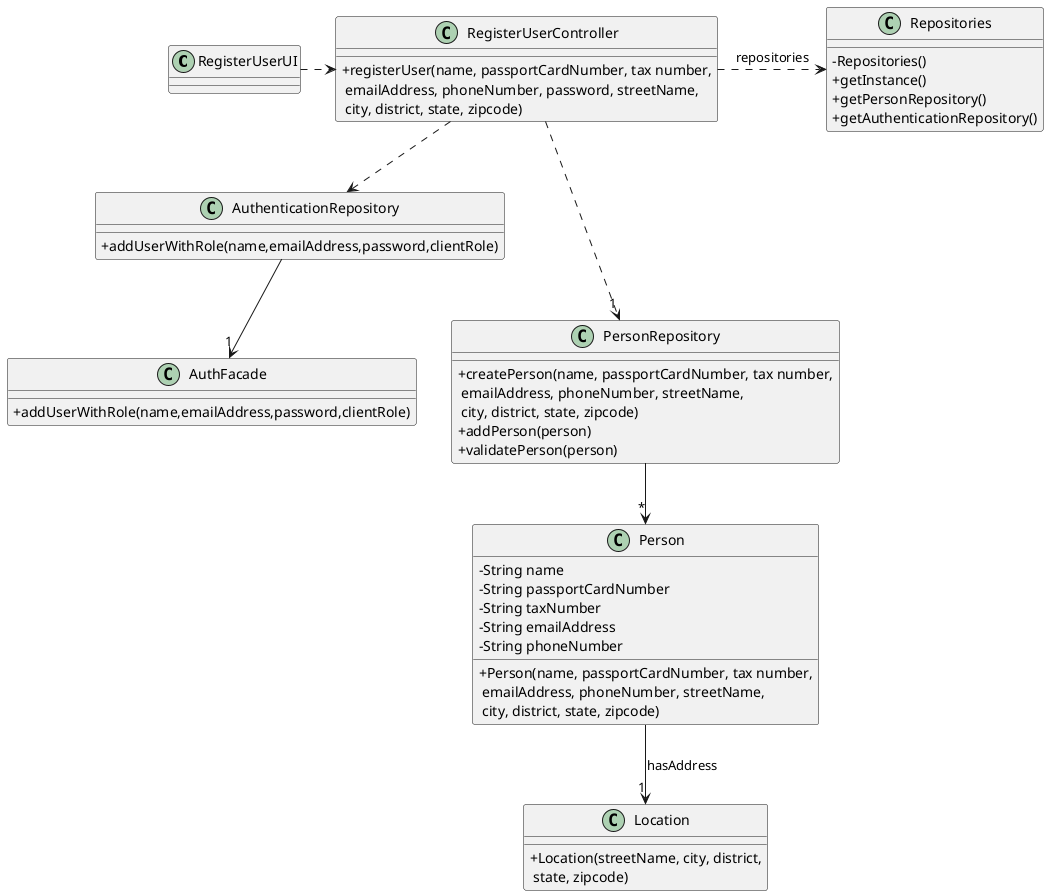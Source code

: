 @startuml
'skinparam monochrome true
skinparam packageStyle rectangle
skinparam shadowing false
skinparam linetype polyline
'skinparam linetype orto

skinparam classAttributeIconSize 0

class RegisterUserUI
{

}
class RegisterUserController
{
+ registerUser(name, passportCardNumber, tax number,\n emailAddress, phoneNumber, password, streetName,\n city, district, state, zipcode)
}
class AuthenticationRepository
{
+ addUserWithRole(name,emailAddress,password,clientRole)
}
class Person
{
-String name
-String passportCardNumber
-String taxNumber
-String emailAddress
-String phoneNumber

+ Person(name, passportCardNumber, tax number,\n emailAddress, phoneNumber, streetName,\n city, district, state, zipcode)

}
class PersonRepository
{
+ createPerson(name, passportCardNumber, tax number,\n emailAddress, phoneNumber, streetName,\n city, district, state, zipcode)
+ addPerson(person)
+ validatePerson(person)
}
class AuthFacade
{
+ addUserWithRole(name,emailAddress,password,clientRole)
}
class Repositories
{
 - Repositories()
 + getInstance()
 + getPersonRepository()
 + getAuthenticationRepository()
}
class Location
{
+ Location(streetName, city, district,\n state, zipcode)
}


RegisterUserUI .> RegisterUserController
RegisterUserController .> Repositories : repositories
RegisterUserController .--> "1" PersonRepository
RegisterUserController .-> AuthenticationRepository

PersonRepository  --> "*" Person
Person --> "1" Location : hasAddress
AuthenticationRepository --> "1" AuthFacade
@enduml